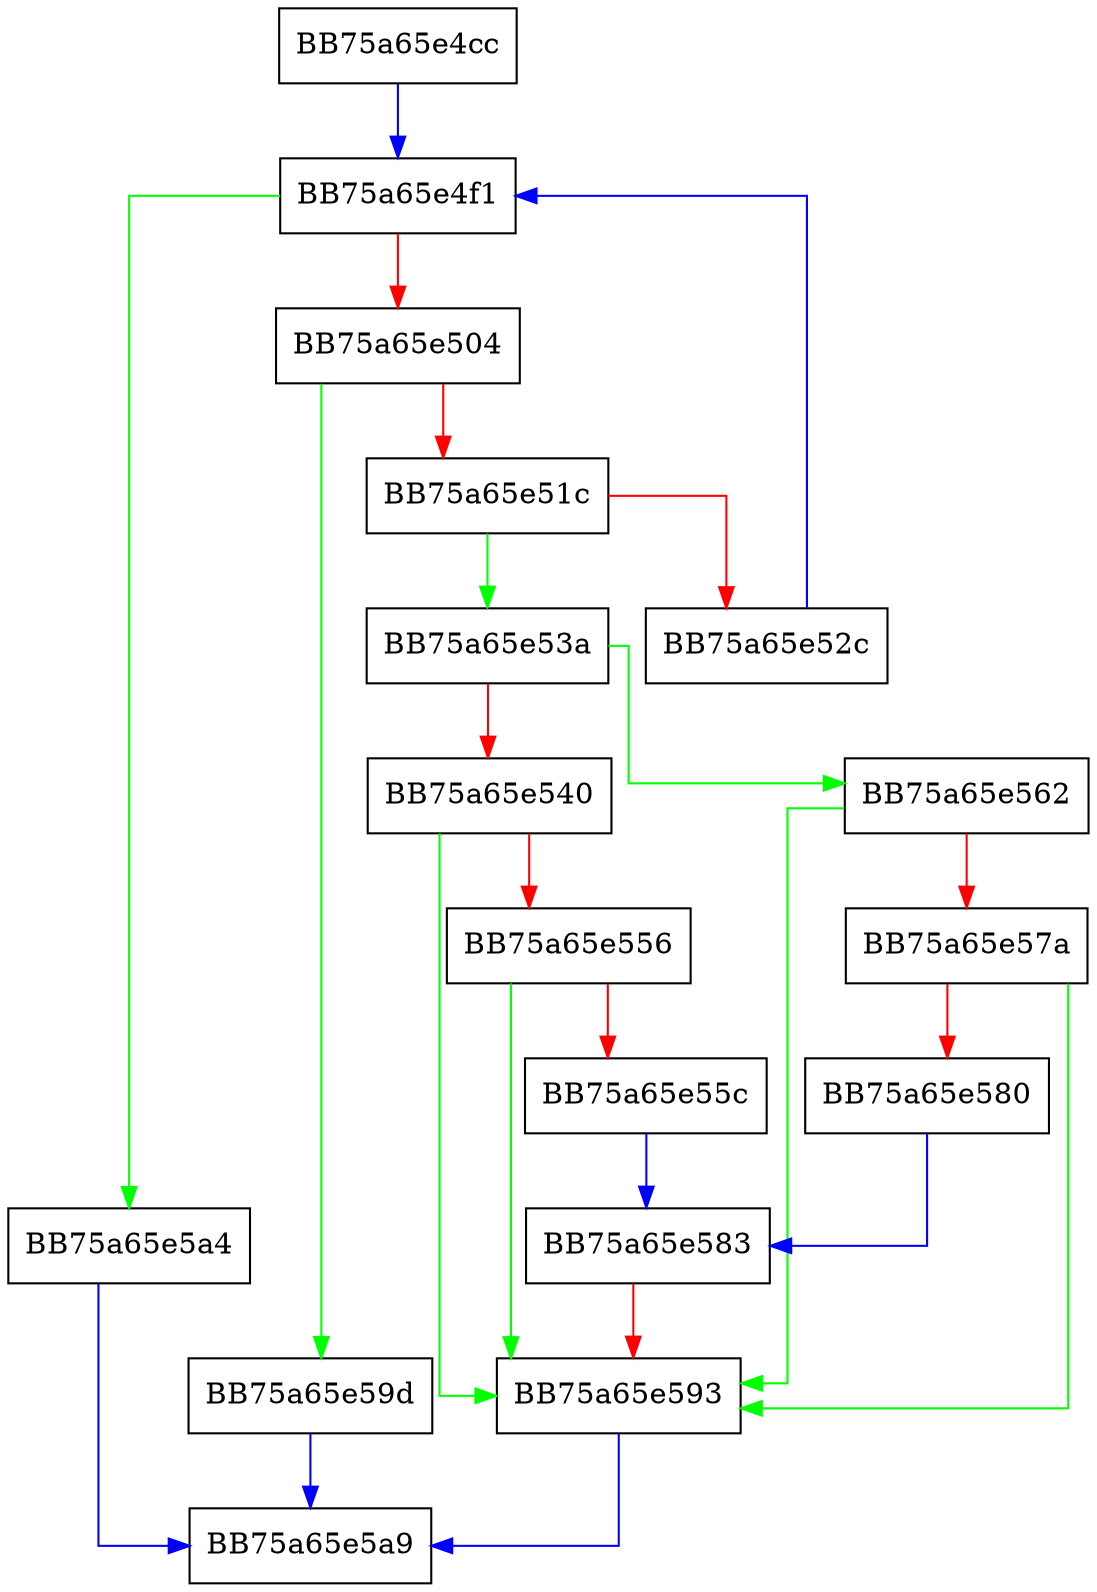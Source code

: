 digraph EnumNamespaceProviders {
  node [shape="box"];
  graph [splines=ortho];
  BB75a65e4cc -> BB75a65e4f1 [color="blue"];
  BB75a65e4f1 -> BB75a65e5a4 [color="green"];
  BB75a65e4f1 -> BB75a65e504 [color="red"];
  BB75a65e504 -> BB75a65e59d [color="green"];
  BB75a65e504 -> BB75a65e51c [color="red"];
  BB75a65e51c -> BB75a65e53a [color="green"];
  BB75a65e51c -> BB75a65e52c [color="red"];
  BB75a65e52c -> BB75a65e4f1 [color="blue"];
  BB75a65e53a -> BB75a65e562 [color="green"];
  BB75a65e53a -> BB75a65e540 [color="red"];
  BB75a65e540 -> BB75a65e593 [color="green"];
  BB75a65e540 -> BB75a65e556 [color="red"];
  BB75a65e556 -> BB75a65e593 [color="green"];
  BB75a65e556 -> BB75a65e55c [color="red"];
  BB75a65e55c -> BB75a65e583 [color="blue"];
  BB75a65e562 -> BB75a65e593 [color="green"];
  BB75a65e562 -> BB75a65e57a [color="red"];
  BB75a65e57a -> BB75a65e593 [color="green"];
  BB75a65e57a -> BB75a65e580 [color="red"];
  BB75a65e580 -> BB75a65e583 [color="blue"];
  BB75a65e583 -> BB75a65e593 [color="red"];
  BB75a65e593 -> BB75a65e5a9 [color="blue"];
  BB75a65e59d -> BB75a65e5a9 [color="blue"];
  BB75a65e5a4 -> BB75a65e5a9 [color="blue"];
}